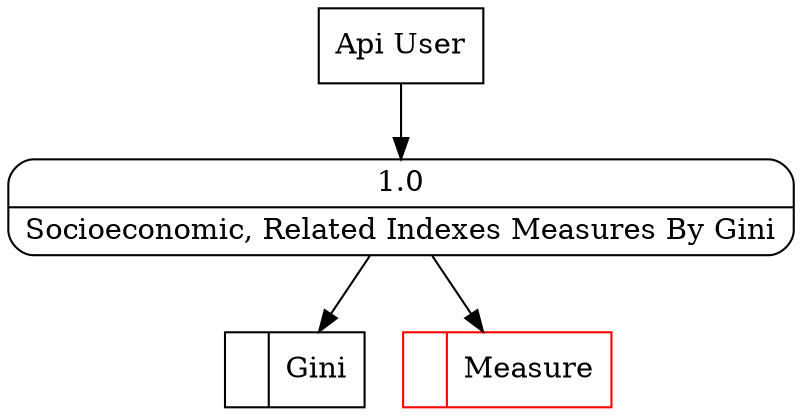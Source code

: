digraph dfd2{ 
node[shape=record]
200 [label="<f0>  |<f1> Gini " ];
201 [label="<f0>  |<f1> Measure " color=red];
202 [label="Api User" shape=box];
203 [label="{<f0> 1.0|<f1> Socioeconomic, Related Indexes Measures By Gini }" shape=Mrecord];
202 -> 203
203 -> 201
203 -> 200
}